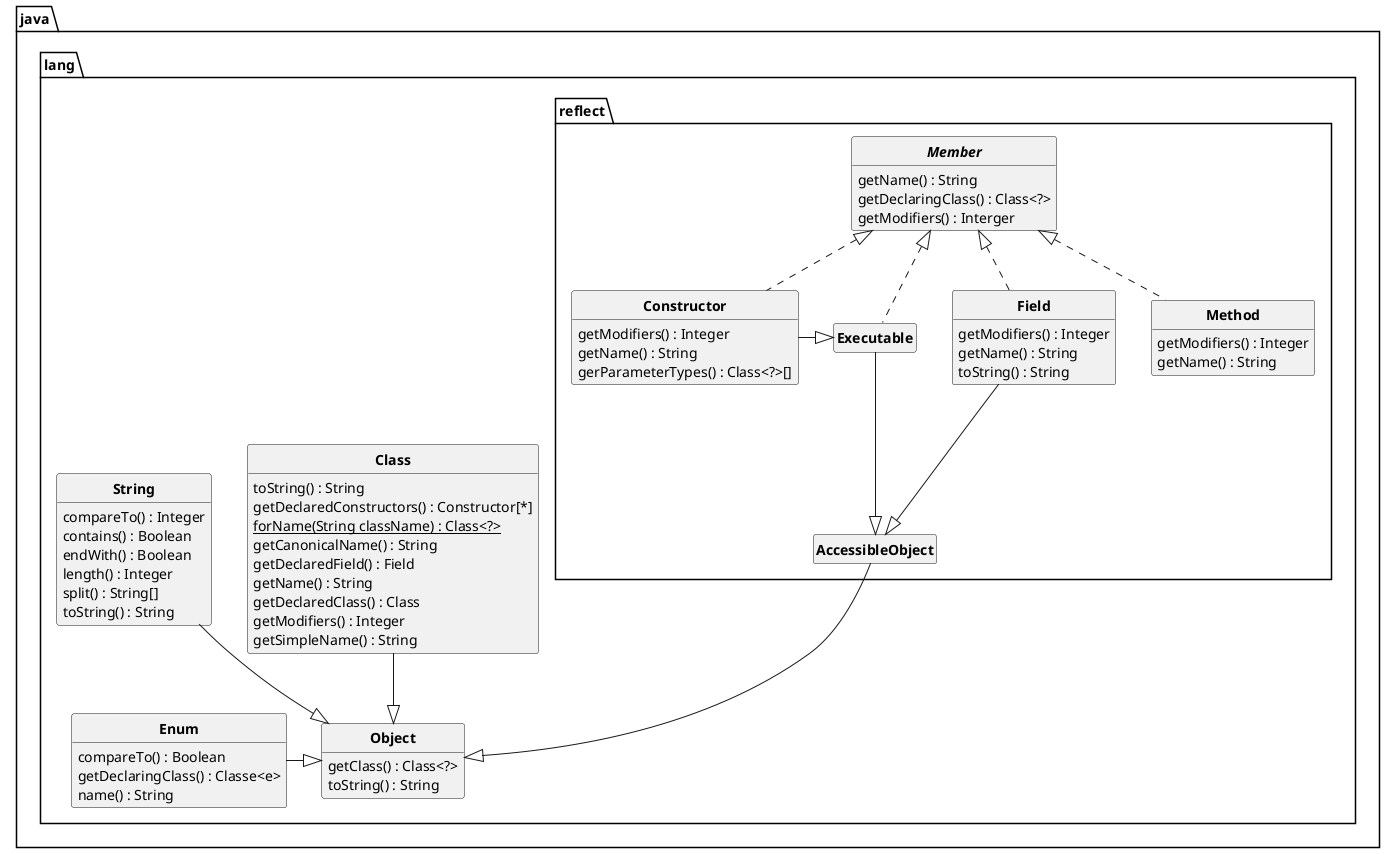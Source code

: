 @startuml
'https://plantuml.com/class-diagram

skinparam style strictuml
skinparam classAttributeIconSize 0
skinparam classFontStyle Bold
hide empty members

package java.lang
{
    class Object
    {
        getClass() : Class<?>
        toString() : String
    }

    class Class
    {
        toString() : String
        getDeclaredConstructors() : Constructor[*]
        forName(String className) : {static} Class<?>
        getCanonicalName() : String
        getDeclaredField() : Field
        getName() : String
        '   contien le package en plus
        getDeclaredClass() : Class
        getModifiers() : Integer
        getSimpleName() : String
    }

    class String
    {
        compareTo() : Integer
        contains() : Boolean
        endWith() : Boolean
        length() : Integer
        split() : String[]
        toString() : String
    }

    class Enum
    {
        compareTo() : Boolean
        getDeclaringClass() : Classe<e>
        name() : String
    }

    package reflect
    {
        Interface Member
        {
            getName() : String
            getDeclaringClass() : Class<?>
            getModifiers() : Interger
        }

        class AccessibleObject
        {
            'getAnnotations() : Annotation[*]
            'getDeclaredAnnotations() : Annotation[*]
        }

        class Executable implements Member
        {
            'getDeclaredAnnotations() : Annotation[*]
        }

        class Constructor implements Member
        {
            getModifiers() : Integer
            getName() : String
            gerParameterTypes() : Class<?>[]
        }

        class Field implements Member
        {
            getModifiers() : Integer
            getName() : String
            toString() : String
        }

        class Method implements Member
        {
            getModifiers() : Integer
            getName() : String
        }
    }
}

Class --|> Object
String --|> Object
Enum -|> Object

AccessibleObject --|> Object
Executable -|> AccessibleObject
Field --|> AccessibleObject
Constructor -|> Executable

/'abstract class AbstractList
abstract AbstractCollection
interface List
interface Collection

List <|-- AbstractList
Collection <|-- AbstractCollection

Collection <|- List
AbstractCollection <|- AbstractList
AbstractList <|-- ArrayList

class ArrayList {
Object[] elementData
size()
}

enum TimeUnit {
DAYS
HOURS
MINUTES
}'/

@enduml